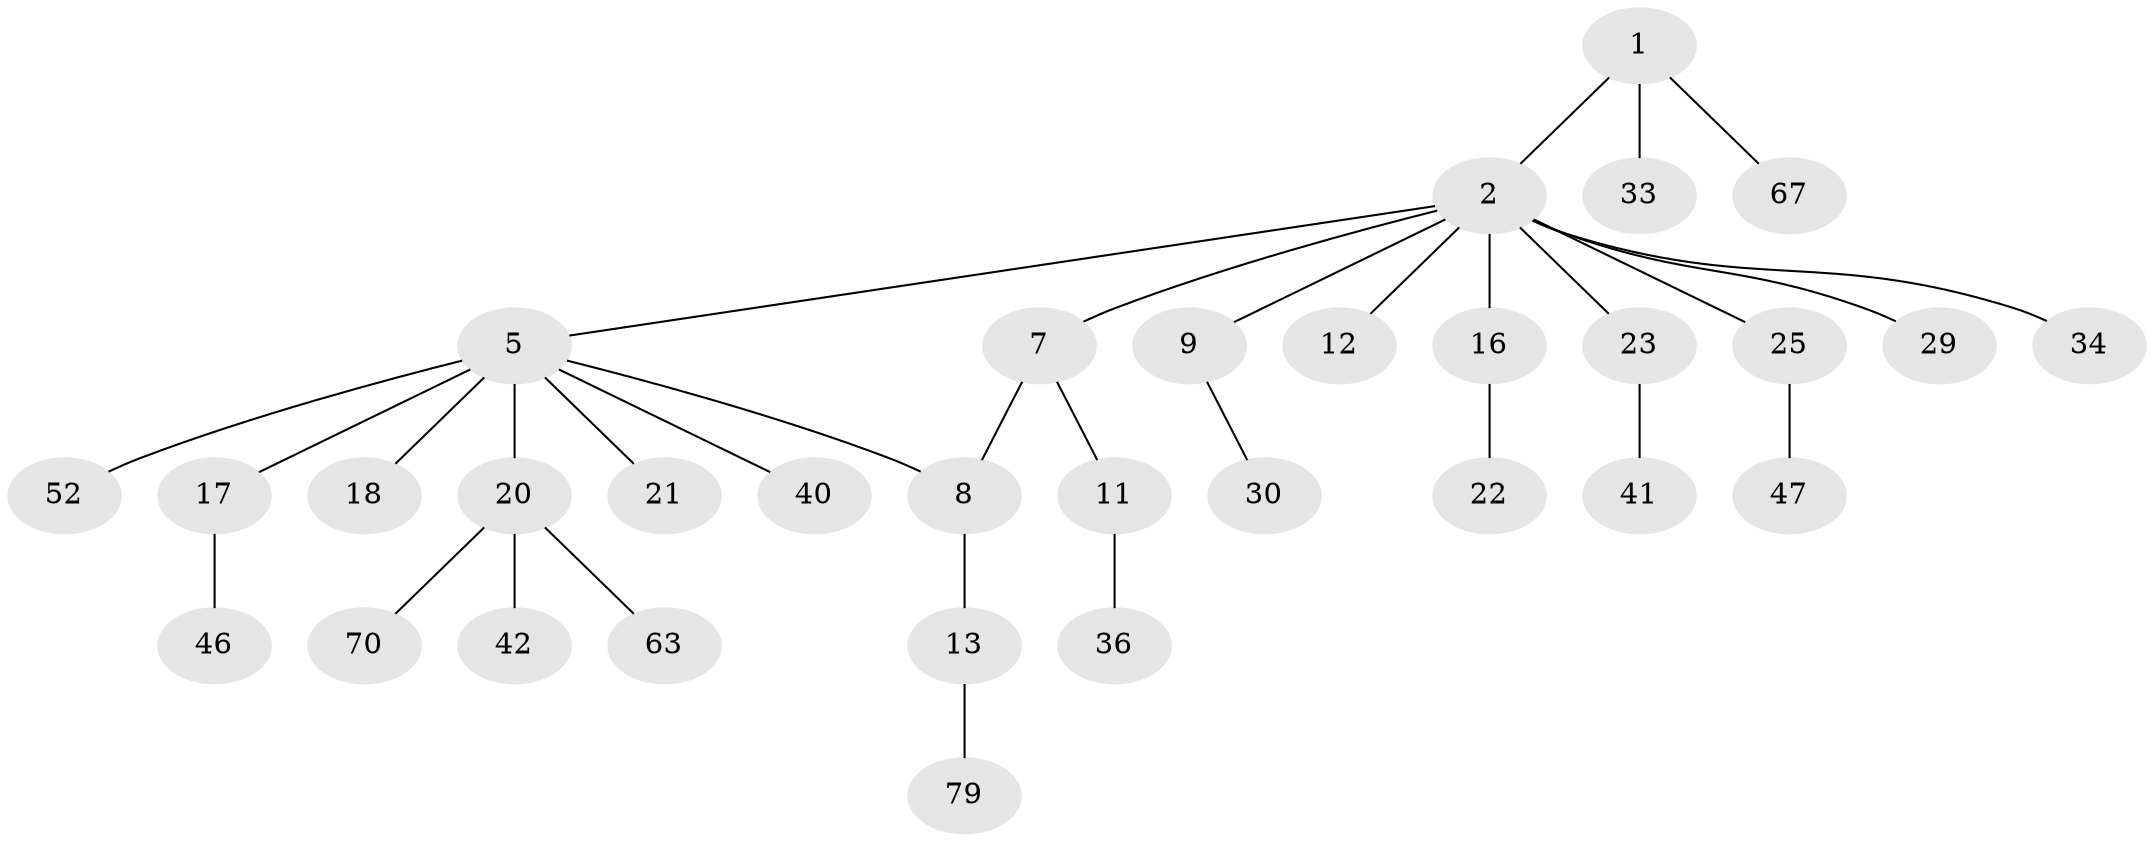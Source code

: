 // original degree distribution, {3: 0.0625, 4: 0.125, 5: 0.075, 2: 0.25, 1: 0.4875}
// Generated by graph-tools (version 1.1) at 2025/16/03/04/25 18:16:58]
// undirected, 32 vertices, 32 edges
graph export_dot {
graph [start="1"]
  node [color=gray90,style=filled];
  1;
  2 [super="+3"];
  5 [super="+60+6+10"];
  7 [super="+53"];
  8;
  9;
  11 [super="+27+66"];
  12 [super="+43"];
  13 [super="+49+78+15"];
  16 [super="+69+44"];
  17 [super="+35+19+61"];
  18 [super="+45"];
  20;
  21 [super="+24"];
  22;
  23 [super="+31+50"];
  25 [super="+62+32"];
  29 [super="+51"];
  30;
  33;
  34;
  36;
  40;
  41;
  42 [super="+58+77+56"];
  46 [super="+54+76"];
  47;
  52 [super="+73"];
  63 [super="+75"];
  67;
  70;
  79;
  1 -- 2;
  1 -- 33;
  1 -- 67;
  2 -- 5;
  2 -- 9;
  2 -- 34;
  2 -- 7;
  2 -- 12;
  2 -- 16;
  2 -- 23;
  2 -- 25;
  2 -- 29;
  5 -- 18 [weight=2];
  5 -- 8;
  5 -- 20;
  5 -- 17;
  5 -- 52;
  5 -- 21;
  5 -- 40;
  7 -- 11;
  7 -- 8;
  8 -- 13;
  9 -- 30;
  11 -- 36;
  13 -- 79;
  16 -- 22;
  17 -- 46;
  20 -- 42;
  20 -- 63;
  20 -- 70;
  23 -- 41;
  25 -- 47;
}
